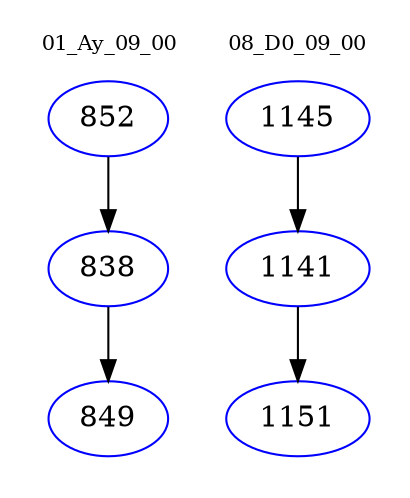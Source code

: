 digraph{
subgraph cluster_0 {
color = white
label = "01_Ay_09_00";
fontsize=10;
T0_852 [label="852", color="blue"]
T0_852 -> T0_838 [color="black"]
T0_838 [label="838", color="blue"]
T0_838 -> T0_849 [color="black"]
T0_849 [label="849", color="blue"]
}
subgraph cluster_1 {
color = white
label = "08_D0_09_00";
fontsize=10;
T1_1145 [label="1145", color="blue"]
T1_1145 -> T1_1141 [color="black"]
T1_1141 [label="1141", color="blue"]
T1_1141 -> T1_1151 [color="black"]
T1_1151 [label="1151", color="blue"]
}
}
